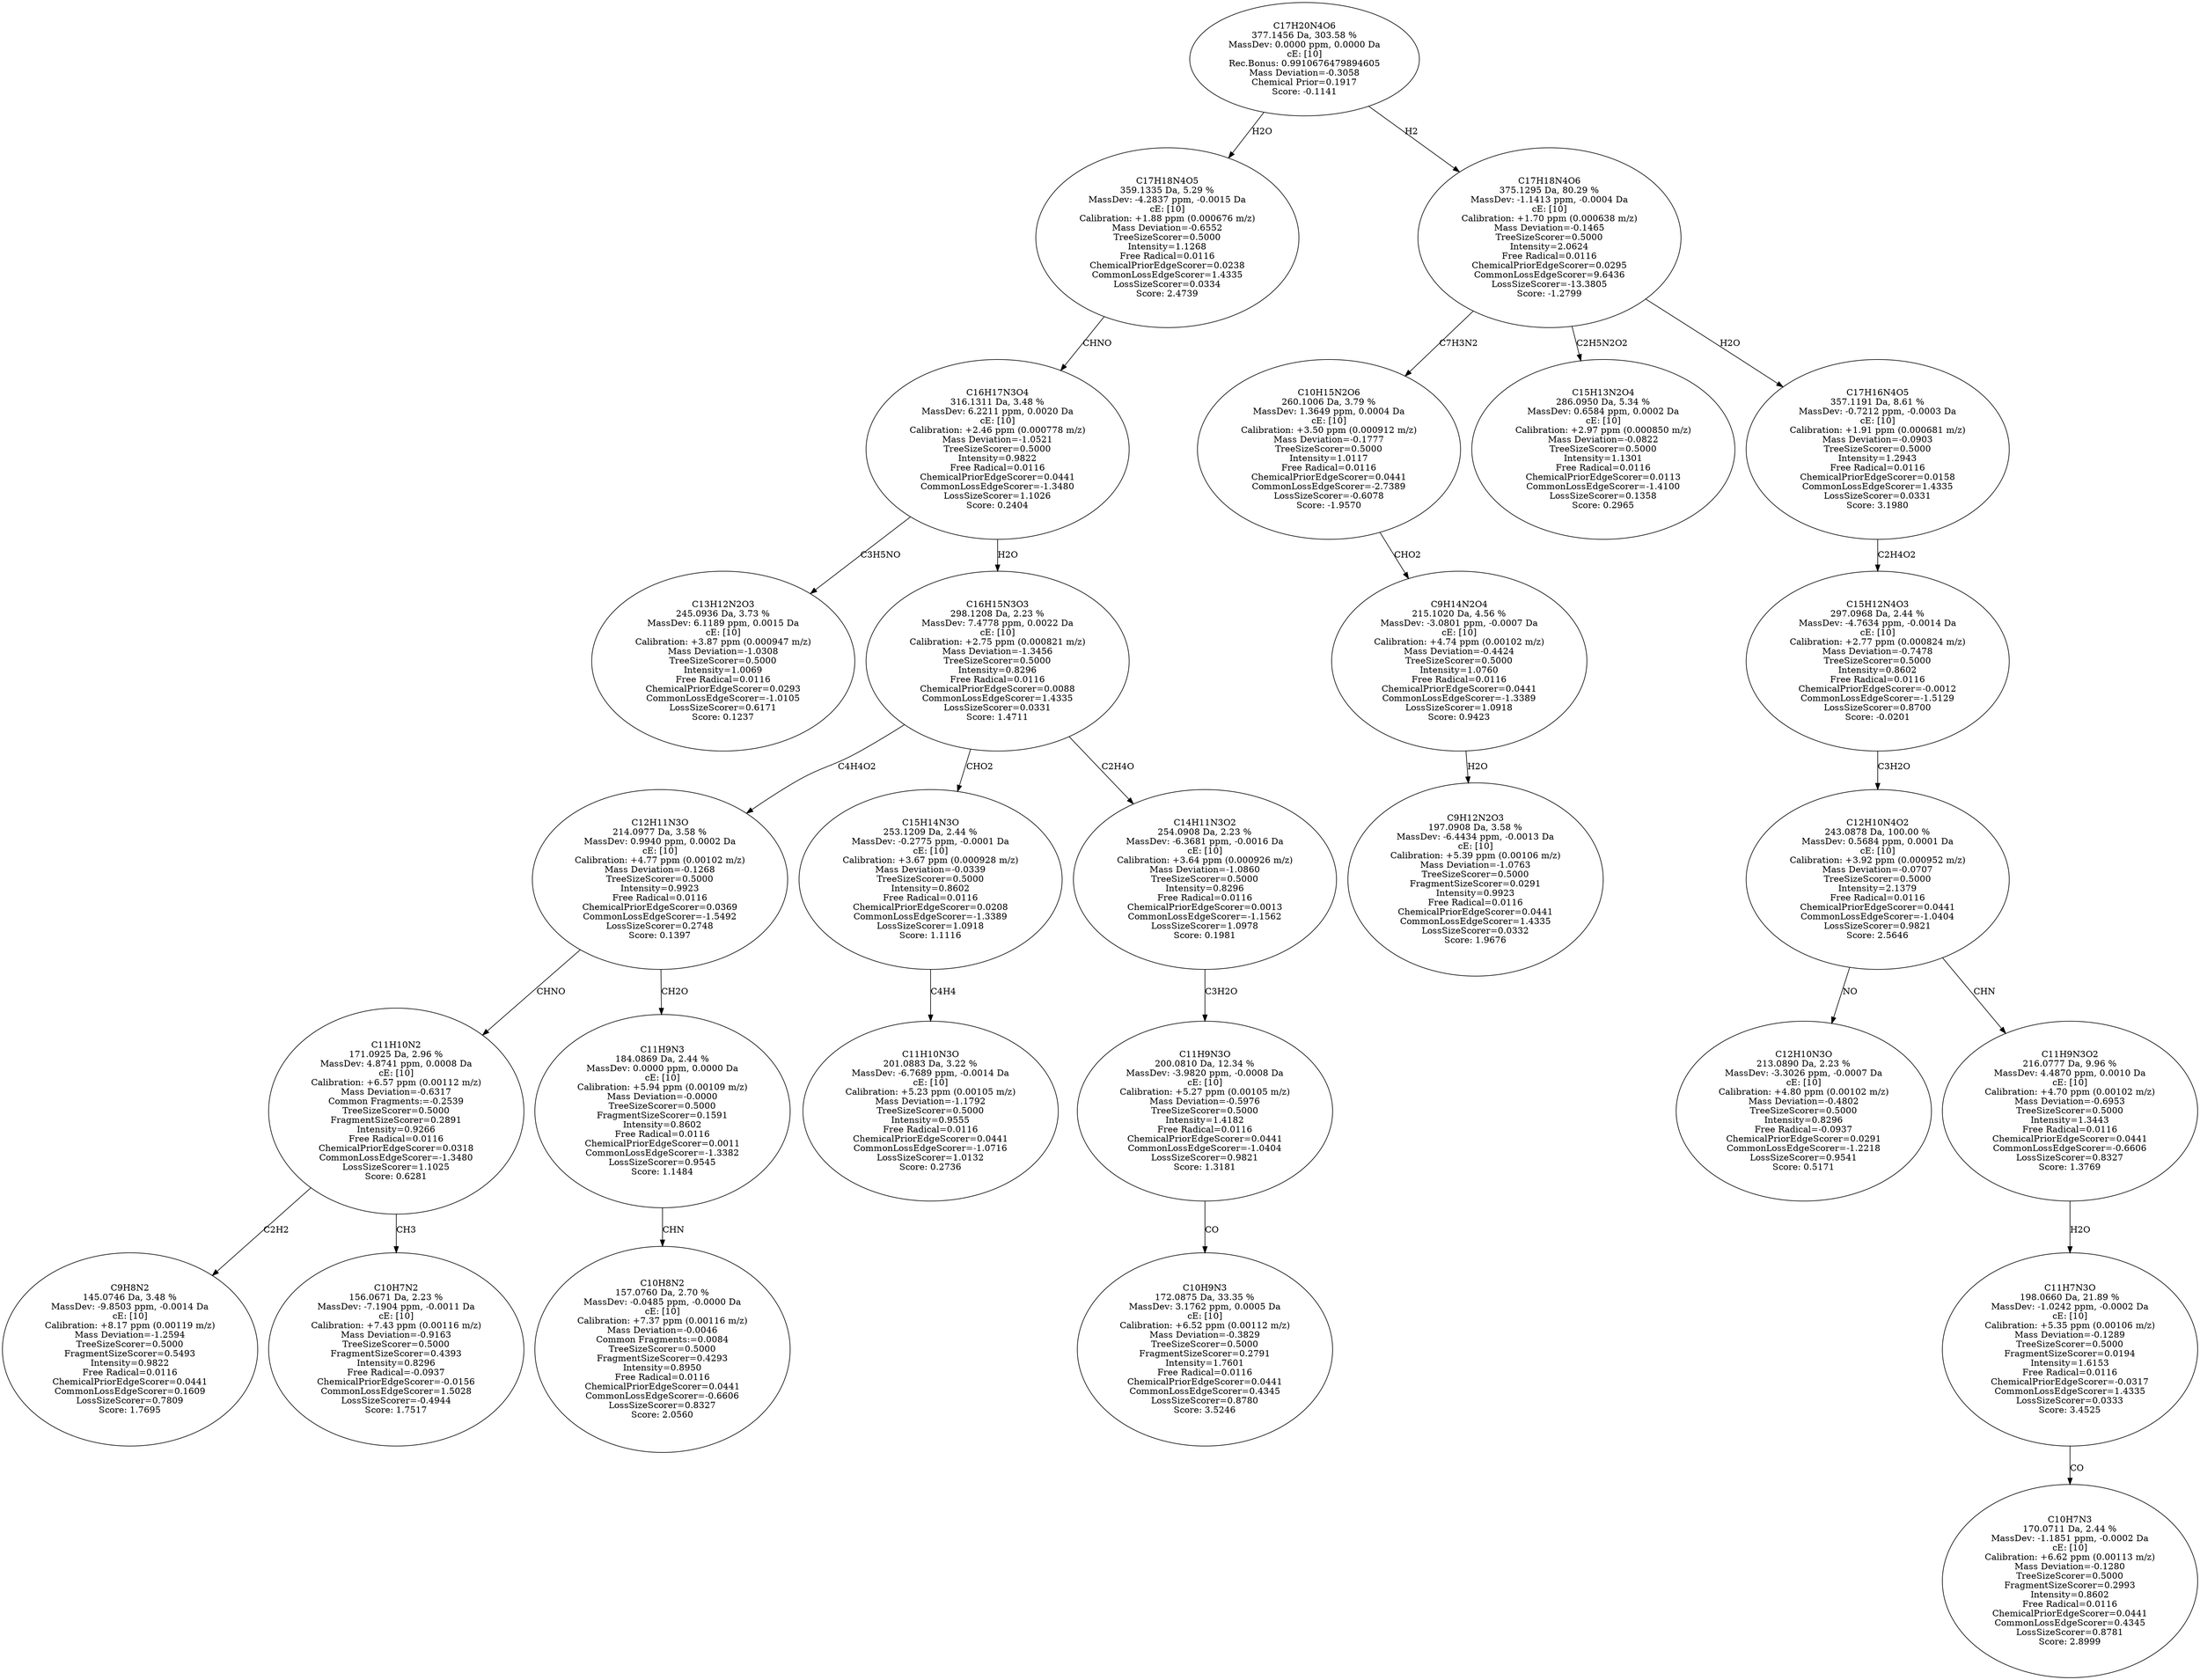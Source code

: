 strict digraph {
v1 [label="C13H12N2O3\n245.0936 Da, 3.73 %\nMassDev: 6.1189 ppm, 0.0015 Da\ncE: [10]\nCalibration: +3.87 ppm (0.000947 m/z)\nMass Deviation=-1.0308\nTreeSizeScorer=0.5000\nIntensity=1.0069\nFree Radical=0.0116\nChemicalPriorEdgeScorer=0.0293\nCommonLossEdgeScorer=-1.0105\nLossSizeScorer=0.6171\nScore: 0.1237"];
v2 [label="C9H8N2\n145.0746 Da, 3.48 %\nMassDev: -9.8503 ppm, -0.0014 Da\ncE: [10]\nCalibration: +8.17 ppm (0.00119 m/z)\nMass Deviation=-1.2594\nTreeSizeScorer=0.5000\nFragmentSizeScorer=0.5493\nIntensity=0.9822\nFree Radical=0.0116\nChemicalPriorEdgeScorer=0.0441\nCommonLossEdgeScorer=0.1609\nLossSizeScorer=0.7809\nScore: 1.7695"];
v3 [label="C10H7N2\n156.0671 Da, 2.23 %\nMassDev: -7.1904 ppm, -0.0011 Da\ncE: [10]\nCalibration: +7.43 ppm (0.00116 m/z)\nMass Deviation=-0.9163\nTreeSizeScorer=0.5000\nFragmentSizeScorer=0.4393\nIntensity=0.8296\nFree Radical=-0.0937\nChemicalPriorEdgeScorer=-0.0156\nCommonLossEdgeScorer=1.5028\nLossSizeScorer=-0.4944\nScore: 1.7517"];
v4 [label="C11H10N2\n171.0925 Da, 2.96 %\nMassDev: 4.8741 ppm, 0.0008 Da\ncE: [10]\nCalibration: +6.57 ppm (0.00112 m/z)\nMass Deviation=-0.6317\nCommon Fragments:=-0.2539\nTreeSizeScorer=0.5000\nFragmentSizeScorer=0.2891\nIntensity=0.9266\nFree Radical=0.0116\nChemicalPriorEdgeScorer=0.0318\nCommonLossEdgeScorer=-1.3480\nLossSizeScorer=1.1025\nScore: 0.6281"];
v5 [label="C10H8N2\n157.0760 Da, 2.70 %\nMassDev: -0.0485 ppm, -0.0000 Da\ncE: [10]\nCalibration: +7.37 ppm (0.00116 m/z)\nMass Deviation=-0.0046\nCommon Fragments:=0.0084\nTreeSizeScorer=0.5000\nFragmentSizeScorer=0.4293\nIntensity=0.8950\nFree Radical=0.0116\nChemicalPriorEdgeScorer=0.0441\nCommonLossEdgeScorer=-0.6606\nLossSizeScorer=0.8327\nScore: 2.0560"];
v6 [label="C11H9N3\n184.0869 Da, 2.44 %\nMassDev: 0.0000 ppm, 0.0000 Da\ncE: [10]\nCalibration: +5.94 ppm (0.00109 m/z)\nMass Deviation=-0.0000\nTreeSizeScorer=0.5000\nFragmentSizeScorer=0.1591\nIntensity=0.8602\nFree Radical=0.0116\nChemicalPriorEdgeScorer=0.0011\nCommonLossEdgeScorer=-1.3382\nLossSizeScorer=0.9545\nScore: 1.1484"];
v7 [label="C12H11N3O\n214.0977 Da, 3.58 %\nMassDev: 0.9940 ppm, 0.0002 Da\ncE: [10]\nCalibration: +4.77 ppm (0.00102 m/z)\nMass Deviation=-0.1268\nTreeSizeScorer=0.5000\nIntensity=0.9923\nFree Radical=0.0116\nChemicalPriorEdgeScorer=0.0369\nCommonLossEdgeScorer=-1.5492\nLossSizeScorer=0.2748\nScore: 0.1397"];
v8 [label="C11H10N3O\n201.0883 Da, 3.22 %\nMassDev: -6.7689 ppm, -0.0014 Da\ncE: [10]\nCalibration: +5.23 ppm (0.00105 m/z)\nMass Deviation=-1.1792\nTreeSizeScorer=0.5000\nIntensity=0.9555\nFree Radical=0.0116\nChemicalPriorEdgeScorer=0.0441\nCommonLossEdgeScorer=-1.0716\nLossSizeScorer=1.0132\nScore: 0.2736"];
v9 [label="C15H14N3O\n253.1209 Da, 2.44 %\nMassDev: -0.2775 ppm, -0.0001 Da\ncE: [10]\nCalibration: +3.67 ppm (0.000928 m/z)\nMass Deviation=-0.0339\nTreeSizeScorer=0.5000\nIntensity=0.8602\nFree Radical=0.0116\nChemicalPriorEdgeScorer=0.0208\nCommonLossEdgeScorer=-1.3389\nLossSizeScorer=1.0918\nScore: 1.1116"];
v10 [label="C10H9N3\n172.0875 Da, 33.35 %\nMassDev: 3.1762 ppm, 0.0005 Da\ncE: [10]\nCalibration: +6.52 ppm (0.00112 m/z)\nMass Deviation=-0.3829\nTreeSizeScorer=0.5000\nFragmentSizeScorer=0.2791\nIntensity=1.7601\nFree Radical=0.0116\nChemicalPriorEdgeScorer=0.0441\nCommonLossEdgeScorer=0.4345\nLossSizeScorer=0.8780\nScore: 3.5246"];
v11 [label="C11H9N3O\n200.0810 Da, 12.34 %\nMassDev: -3.9820 ppm, -0.0008 Da\ncE: [10]\nCalibration: +5.27 ppm (0.00105 m/z)\nMass Deviation=-0.5976\nTreeSizeScorer=0.5000\nIntensity=1.4182\nFree Radical=0.0116\nChemicalPriorEdgeScorer=0.0441\nCommonLossEdgeScorer=-1.0404\nLossSizeScorer=0.9821\nScore: 1.3181"];
v12 [label="C14H11N3O2\n254.0908 Da, 2.23 %\nMassDev: -6.3681 ppm, -0.0016 Da\ncE: [10]\nCalibration: +3.64 ppm (0.000926 m/z)\nMass Deviation=-1.0860\nTreeSizeScorer=0.5000\nIntensity=0.8296\nFree Radical=0.0116\nChemicalPriorEdgeScorer=0.0013\nCommonLossEdgeScorer=-1.1562\nLossSizeScorer=1.0978\nScore: 0.1981"];
v13 [label="C16H15N3O3\n298.1208 Da, 2.23 %\nMassDev: 7.4778 ppm, 0.0022 Da\ncE: [10]\nCalibration: +2.75 ppm (0.000821 m/z)\nMass Deviation=-1.3456\nTreeSizeScorer=0.5000\nIntensity=0.8296\nFree Radical=0.0116\nChemicalPriorEdgeScorer=0.0088\nCommonLossEdgeScorer=1.4335\nLossSizeScorer=0.0331\nScore: 1.4711"];
v14 [label="C16H17N3O4\n316.1311 Da, 3.48 %\nMassDev: 6.2211 ppm, 0.0020 Da\ncE: [10]\nCalibration: +2.46 ppm (0.000778 m/z)\nMass Deviation=-1.0521\nTreeSizeScorer=0.5000\nIntensity=0.9822\nFree Radical=0.0116\nChemicalPriorEdgeScorer=0.0441\nCommonLossEdgeScorer=-1.3480\nLossSizeScorer=1.1026\nScore: 0.2404"];
v15 [label="C17H18N4O5\n359.1335 Da, 5.29 %\nMassDev: -4.2837 ppm, -0.0015 Da\ncE: [10]\nCalibration: +1.88 ppm (0.000676 m/z)\nMass Deviation=-0.6552\nTreeSizeScorer=0.5000\nIntensity=1.1268\nFree Radical=0.0116\nChemicalPriorEdgeScorer=0.0238\nCommonLossEdgeScorer=1.4335\nLossSizeScorer=0.0334\nScore: 2.4739"];
v16 [label="C9H12N2O3\n197.0908 Da, 3.58 %\nMassDev: -6.4434 ppm, -0.0013 Da\ncE: [10]\nCalibration: +5.39 ppm (0.00106 m/z)\nMass Deviation=-1.0763\nTreeSizeScorer=0.5000\nFragmentSizeScorer=0.0291\nIntensity=0.9923\nFree Radical=0.0116\nChemicalPriorEdgeScorer=0.0441\nCommonLossEdgeScorer=1.4335\nLossSizeScorer=0.0332\nScore: 1.9676"];
v17 [label="C9H14N2O4\n215.1020 Da, 4.56 %\nMassDev: -3.0801 ppm, -0.0007 Da\ncE: [10]\nCalibration: +4.74 ppm (0.00102 m/z)\nMass Deviation=-0.4424\nTreeSizeScorer=0.5000\nIntensity=1.0760\nFree Radical=0.0116\nChemicalPriorEdgeScorer=0.0441\nCommonLossEdgeScorer=-1.3389\nLossSizeScorer=1.0918\nScore: 0.9423"];
v18 [label="C10H15N2O6\n260.1006 Da, 3.79 %\nMassDev: 1.3649 ppm, 0.0004 Da\ncE: [10]\nCalibration: +3.50 ppm (0.000912 m/z)\nMass Deviation=-0.1777\nTreeSizeScorer=0.5000\nIntensity=1.0117\nFree Radical=0.0116\nChemicalPriorEdgeScorer=0.0441\nCommonLossEdgeScorer=-2.7389\nLossSizeScorer=-0.6078\nScore: -1.9570"];
v19 [label="C15H13N2O4\n286.0950 Da, 5.34 %\nMassDev: 0.6584 ppm, 0.0002 Da\ncE: [10]\nCalibration: +2.97 ppm (0.000850 m/z)\nMass Deviation=-0.0822\nTreeSizeScorer=0.5000\nIntensity=1.1301\nFree Radical=0.0116\nChemicalPriorEdgeScorer=0.0113\nCommonLossEdgeScorer=-1.4100\nLossSizeScorer=0.1358\nScore: 0.2965"];
v20 [label="C12H10N3O\n213.0890 Da, 2.23 %\nMassDev: -3.3026 ppm, -0.0007 Da\ncE: [10]\nCalibration: +4.80 ppm (0.00102 m/z)\nMass Deviation=-0.4802\nTreeSizeScorer=0.5000\nIntensity=0.8296\nFree Radical=-0.0937\nChemicalPriorEdgeScorer=0.0291\nCommonLossEdgeScorer=-1.2218\nLossSizeScorer=0.9541\nScore: 0.5171"];
v21 [label="C10H7N3\n170.0711 Da, 2.44 %\nMassDev: -1.1851 ppm, -0.0002 Da\ncE: [10]\nCalibration: +6.62 ppm (0.00113 m/z)\nMass Deviation=-0.1280\nTreeSizeScorer=0.5000\nFragmentSizeScorer=0.2993\nIntensity=0.8602\nFree Radical=0.0116\nChemicalPriorEdgeScorer=0.0441\nCommonLossEdgeScorer=0.4345\nLossSizeScorer=0.8781\nScore: 2.8999"];
v22 [label="C11H7N3O\n198.0660 Da, 21.89 %\nMassDev: -1.0242 ppm, -0.0002 Da\ncE: [10]\nCalibration: +5.35 ppm (0.00106 m/z)\nMass Deviation=-0.1289\nTreeSizeScorer=0.5000\nFragmentSizeScorer=0.0194\nIntensity=1.6153\nFree Radical=0.0116\nChemicalPriorEdgeScorer=-0.0317\nCommonLossEdgeScorer=1.4335\nLossSizeScorer=0.0333\nScore: 3.4525"];
v23 [label="C11H9N3O2\n216.0777 Da, 9.96 %\nMassDev: 4.4870 ppm, 0.0010 Da\ncE: [10]\nCalibration: +4.70 ppm (0.00102 m/z)\nMass Deviation=-0.6953\nTreeSizeScorer=0.5000\nIntensity=1.3443\nFree Radical=0.0116\nChemicalPriorEdgeScorer=0.0441\nCommonLossEdgeScorer=-0.6606\nLossSizeScorer=0.8327\nScore: 1.3769"];
v24 [label="C12H10N4O2\n243.0878 Da, 100.00 %\nMassDev: 0.5684 ppm, 0.0001 Da\ncE: [10]\nCalibration: +3.92 ppm (0.000952 m/z)\nMass Deviation=-0.0707\nTreeSizeScorer=0.5000\nIntensity=2.1379\nFree Radical=0.0116\nChemicalPriorEdgeScorer=0.0441\nCommonLossEdgeScorer=-1.0404\nLossSizeScorer=0.9821\nScore: 2.5646"];
v25 [label="C15H12N4O3\n297.0968 Da, 2.44 %\nMassDev: -4.7634 ppm, -0.0014 Da\ncE: [10]\nCalibration: +2.77 ppm (0.000824 m/z)\nMass Deviation=-0.7478\nTreeSizeScorer=0.5000\nIntensity=0.8602\nFree Radical=0.0116\nChemicalPriorEdgeScorer=-0.0012\nCommonLossEdgeScorer=-1.5129\nLossSizeScorer=0.8700\nScore: -0.0201"];
v26 [label="C17H16N4O5\n357.1191 Da, 8.61 %\nMassDev: -0.7212 ppm, -0.0003 Da\ncE: [10]\nCalibration: +1.91 ppm (0.000681 m/z)\nMass Deviation=-0.0903\nTreeSizeScorer=0.5000\nIntensity=1.2943\nFree Radical=0.0116\nChemicalPriorEdgeScorer=0.0158\nCommonLossEdgeScorer=1.4335\nLossSizeScorer=0.0331\nScore: 3.1980"];
v27 [label="C17H18N4O6\n375.1295 Da, 80.29 %\nMassDev: -1.1413 ppm, -0.0004 Da\ncE: [10]\nCalibration: +1.70 ppm (0.000638 m/z)\nMass Deviation=-0.1465\nTreeSizeScorer=0.5000\nIntensity=2.0624\nFree Radical=0.0116\nChemicalPriorEdgeScorer=0.0295\nCommonLossEdgeScorer=9.6436\nLossSizeScorer=-13.3805\nScore: -1.2799"];
v28 [label="C17H20N4O6\n377.1456 Da, 303.58 %\nMassDev: 0.0000 ppm, 0.0000 Da\ncE: [10]\nRec.Bonus: 0.9910676479894605\nMass Deviation=-0.3058\nChemical Prior=0.1917\nScore: -0.1141"];
v14 -> v1 [label="C3H5NO"];
v4 -> v2 [label="C2H2"];
v4 -> v3 [label="CH3"];
v7 -> v4 [label="CHNO"];
v6 -> v5 [label="CHN"];
v7 -> v6 [label="CH2O"];
v13 -> v7 [label="C4H4O2"];
v9 -> v8 [label="C4H4"];
v13 -> v9 [label="CHO2"];
v11 -> v10 [label="CO"];
v12 -> v11 [label="C3H2O"];
v13 -> v12 [label="C2H4O"];
v14 -> v13 [label="H2O"];
v15 -> v14 [label="CHNO"];
v28 -> v15 [label="H2O"];
v17 -> v16 [label="H2O"];
v18 -> v17 [label="CHO2"];
v27 -> v18 [label="C7H3N2"];
v27 -> v19 [label="C2H5N2O2"];
v24 -> v20 [label="NO"];
v22 -> v21 [label="CO"];
v23 -> v22 [label="H2O"];
v24 -> v23 [label="CHN"];
v25 -> v24 [label="C3H2O"];
v26 -> v25 [label="C2H4O2"];
v27 -> v26 [label="H2O"];
v28 -> v27 [label="H2"];
}